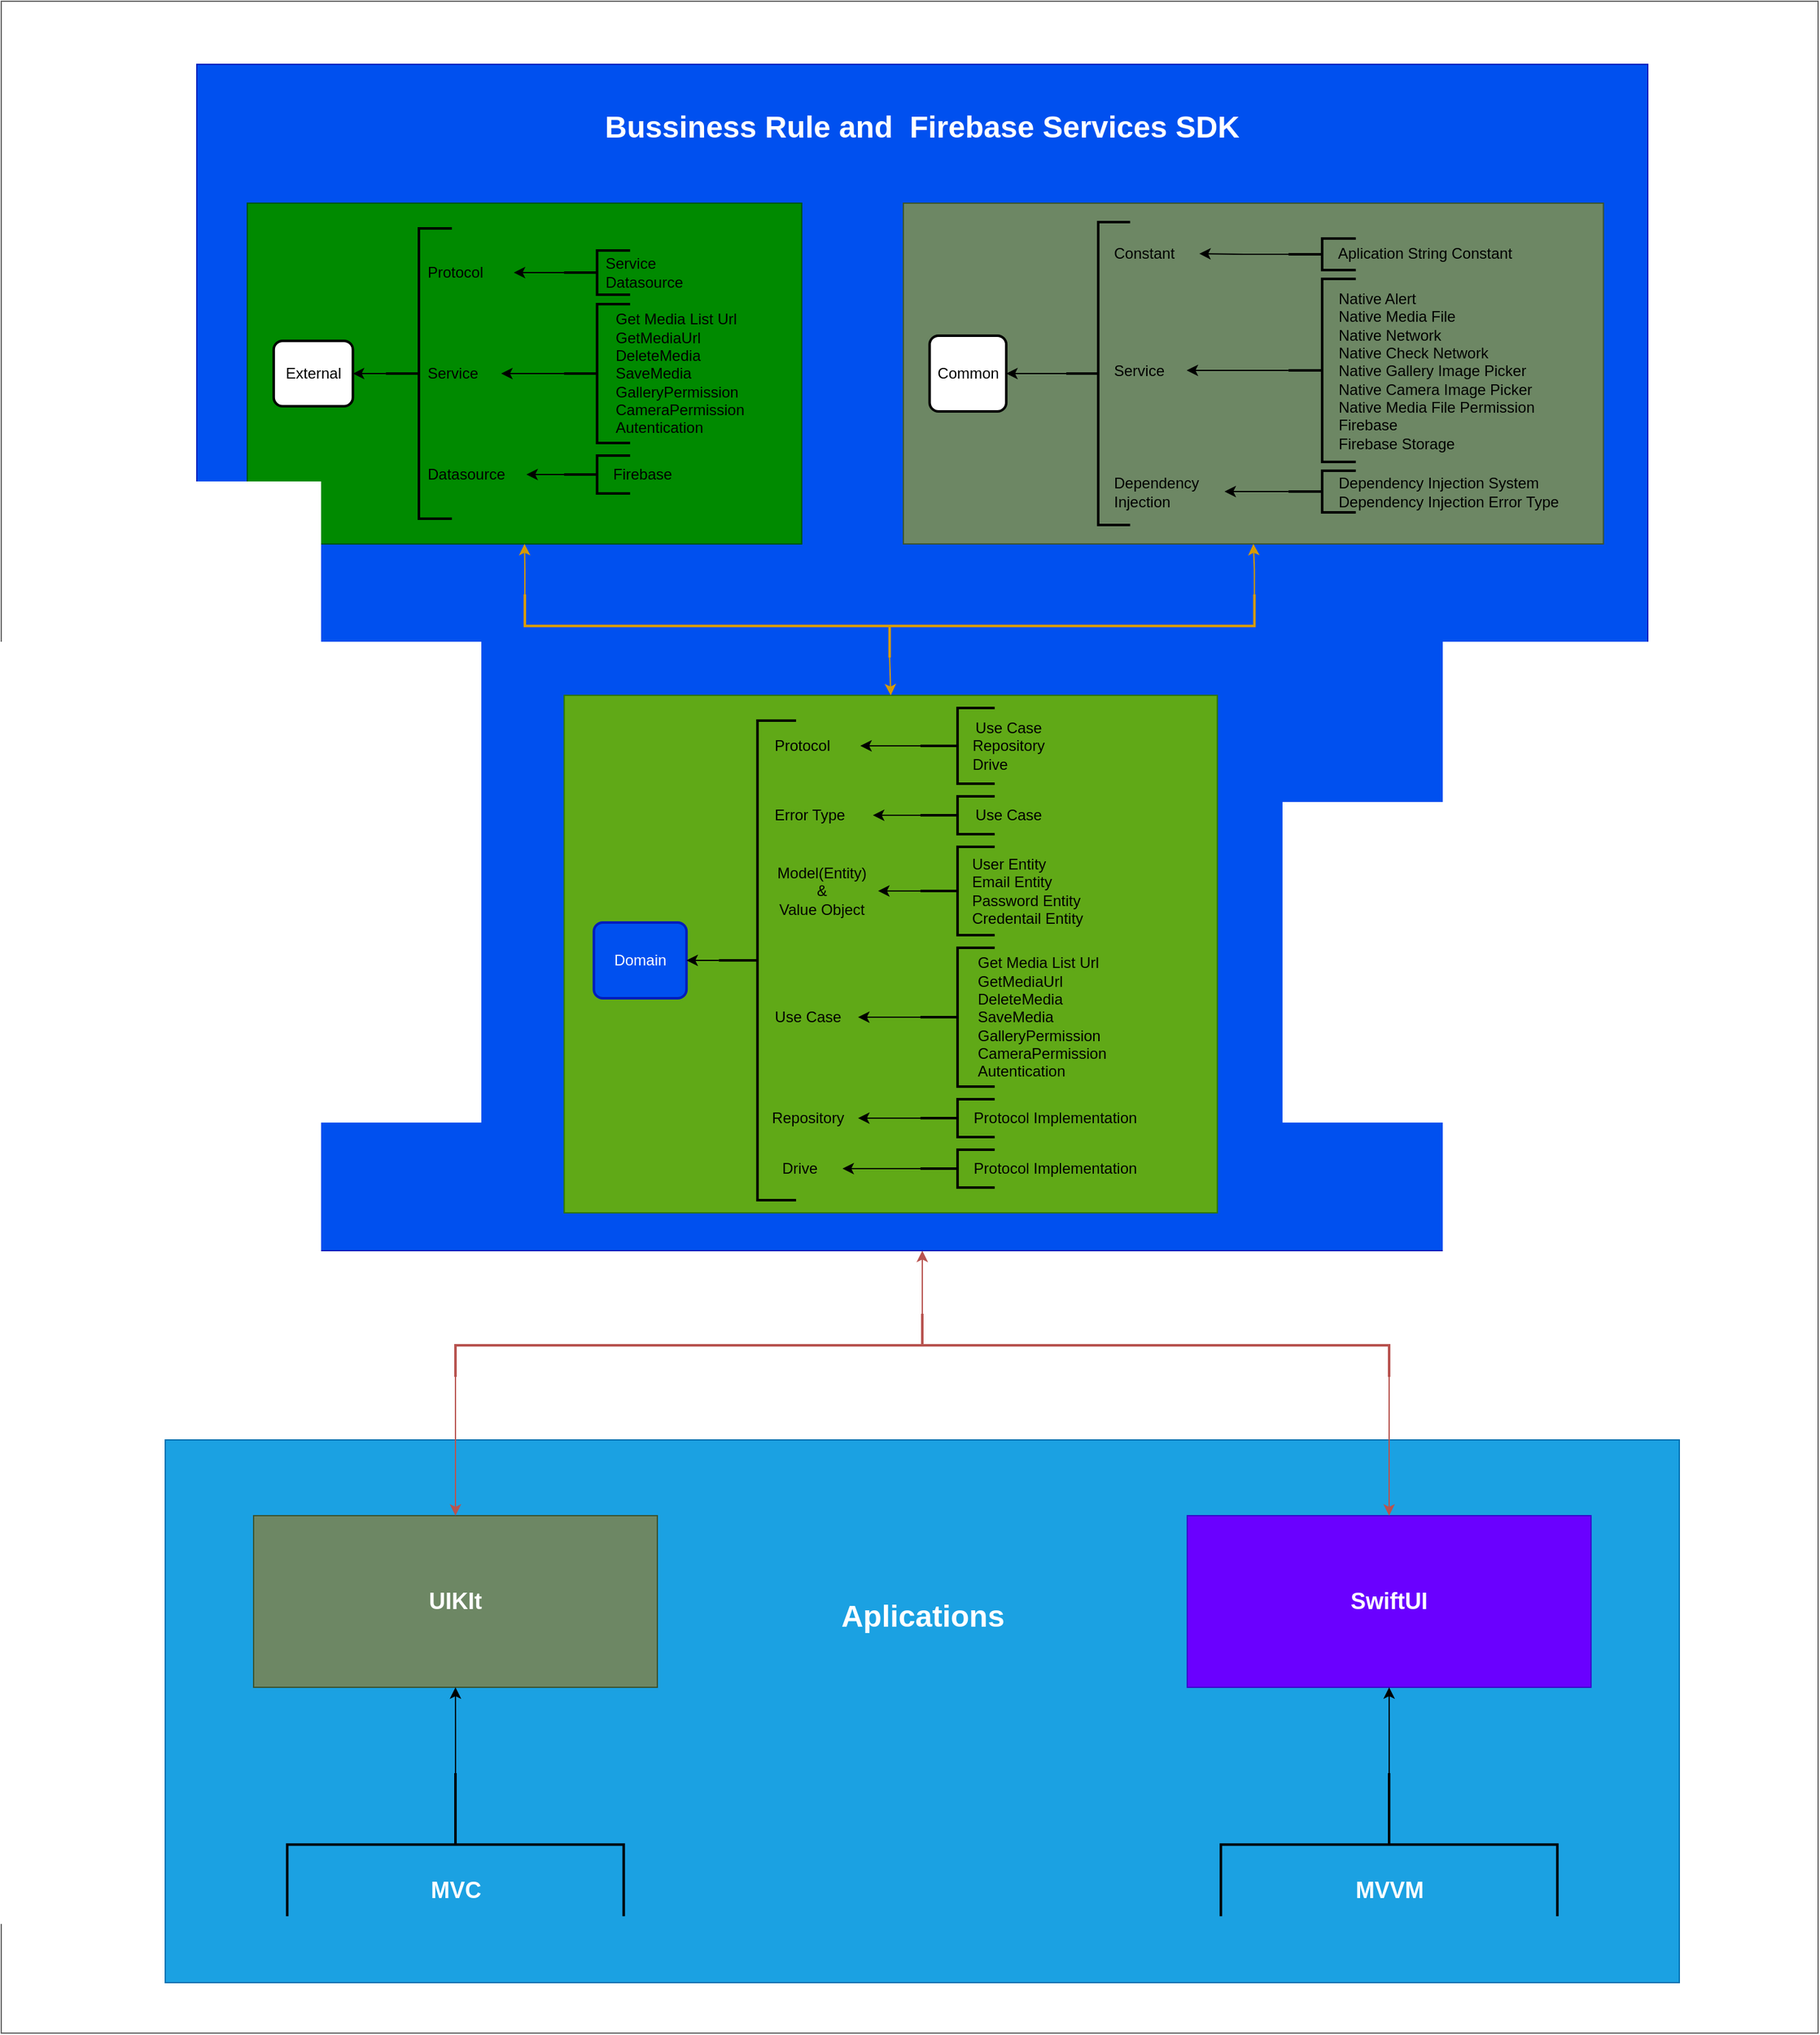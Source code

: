 <mxfile version="20.7.4" type="device"><diagram id="Yk3q7JZHpbGTzclNbN0D" name="Page-1"><mxGraphModel dx="1523" dy="2223" grid="1" gridSize="10" guides="1" tooltips="1" connect="1" arrows="1" fold="1" page="1" pageScale="1" pageWidth="850" pageHeight="1100" math="0" shadow="0"><root><mxCell id="0"/><mxCell id="1" parent="0"/><mxCell id="q-VjgqtObkBrMmrT2sCW-162" value="" style="whiteSpace=wrap;html=1;fontSize=18;fillColor=#FFFFFF;fontColor=#333333;strokeColor=#666666;movable=0;resizable=0;rotatable=0;deletable=0;editable=0;connectable=0;" vertex="1" parent="1"><mxGeometry x="40" y="-40" width="1440" height="1610" as="geometry"/></mxCell><mxCell id="q-VjgqtObkBrMmrT2sCW-150" value="" style="whiteSpace=wrap;html=1;fontSize=18;fillColor=#1ba1e2;fontColor=#ffffff;strokeColor=#006EAF;" vertex="1" parent="1"><mxGeometry x="170" y="1100" width="1200" height="430" as="geometry"/></mxCell><mxCell id="q-VjgqtObkBrMmrT2sCW-16" value="" style="group;fontSize=14;" vertex="1" connectable="0" parent="1"><mxGeometry x="980" y="1160" width="320" height="340" as="geometry"/></mxCell><mxCell id="q-VjgqtObkBrMmrT2sCW-4" value="SwiftUI" style="whiteSpace=wrap;html=1;fontSize=18;fontStyle=1;fillColor=#6a00ff;fontColor=#ffffff;strokeColor=#3700CC;" vertex="1" parent="q-VjgqtObkBrMmrT2sCW-16"><mxGeometry width="320.0" height="136" as="geometry"/></mxCell><mxCell id="q-VjgqtObkBrMmrT2sCW-12" value="" style="group;fontStyle=1" vertex="1" connectable="0" parent="q-VjgqtObkBrMmrT2sCW-16"><mxGeometry x="26.667" y="204.0" width="266.667" height="136" as="geometry"/></mxCell><mxCell id="q-VjgqtObkBrMmrT2sCW-13" value="" style="strokeWidth=2;html=1;shape=mxgraph.flowchart.annotation_2;align=left;labelPosition=right;pointerEvents=1;direction=south;" vertex="1" parent="q-VjgqtObkBrMmrT2sCW-12"><mxGeometry width="266.667" height="113.333" as="geometry"/></mxCell><mxCell id="q-VjgqtObkBrMmrT2sCW-14" value="&lt;font color=&quot;#ffffff&quot;&gt;MVVM&lt;/font&gt;" style="text;html=1;align=center;verticalAlign=middle;resizable=0;points=[];autosize=1;strokeColor=none;fillColor=none;fontSize=18;fontStyle=1" vertex="1" parent="q-VjgqtObkBrMmrT2sCW-12"><mxGeometry x="93.333" y="73.33" width="80" height="40" as="geometry"/></mxCell><mxCell id="q-VjgqtObkBrMmrT2sCW-15" value="" style="edgeStyle=orthogonalEdgeStyle;rounded=0;orthogonalLoop=1;jettySize=auto;html=1;" edge="1" parent="q-VjgqtObkBrMmrT2sCW-16" source="q-VjgqtObkBrMmrT2sCW-13" target="q-VjgqtObkBrMmrT2sCW-4"><mxGeometry relative="1" as="geometry"/></mxCell><mxCell id="q-VjgqtObkBrMmrT2sCW-17" value="" style="group" vertex="1" connectable="0" parent="1"><mxGeometry x="240" y="1160" width="320" height="340" as="geometry"/></mxCell><mxCell id="q-VjgqtObkBrMmrT2sCW-3" value="UIKIt" style="whiteSpace=wrap;html=1;fontSize=18;fontStyle=1;fillColor=#6d8764;fontColor=#ffffff;strokeColor=#3A5431;" vertex="1" parent="q-VjgqtObkBrMmrT2sCW-17"><mxGeometry width="320" height="136" as="geometry"/></mxCell><mxCell id="q-VjgqtObkBrMmrT2sCW-11" value="" style="group" vertex="1" connectable="0" parent="q-VjgqtObkBrMmrT2sCW-17"><mxGeometry x="26.667" y="204" width="266.667" height="136" as="geometry"/></mxCell><mxCell id="q-VjgqtObkBrMmrT2sCW-6" value="" style="strokeWidth=2;html=1;shape=mxgraph.flowchart.annotation_2;align=left;labelPosition=right;pointerEvents=1;direction=south;" vertex="1" parent="q-VjgqtObkBrMmrT2sCW-11"><mxGeometry width="266.667" height="113.333" as="geometry"/></mxCell><mxCell id="q-VjgqtObkBrMmrT2sCW-10" value="&lt;font color=&quot;#ffffff&quot;&gt;MVC&lt;/font&gt;" style="text;html=1;align=center;verticalAlign=middle;resizable=0;points=[];autosize=1;strokeColor=none;fillColor=none;fontSize=18;fontStyle=1" vertex="1" parent="q-VjgqtObkBrMmrT2sCW-11"><mxGeometry x="103.337" y="73.33" width="60" height="40" as="geometry"/></mxCell><mxCell id="q-VjgqtObkBrMmrT2sCW-9" value="" style="edgeStyle=orthogonalEdgeStyle;rounded=0;orthogonalLoop=1;jettySize=auto;html=1;" edge="1" parent="q-VjgqtObkBrMmrT2sCW-17" source="q-VjgqtObkBrMmrT2sCW-6" target="q-VjgqtObkBrMmrT2sCW-3"><mxGeometry relative="1" as="geometry"/></mxCell><mxCell id="q-VjgqtObkBrMmrT2sCW-144" style="edgeStyle=orthogonalEdgeStyle;rounded=0;orthogonalLoop=1;jettySize=auto;html=1;entryX=0.5;entryY=1;entryDx=0;entryDy=0;fontSize=18;fillColor=#f8cecc;strokeColor=#b85450;" edge="1" parent="1" source="q-VjgqtObkBrMmrT2sCW-140" target="q-VjgqtObkBrMmrT2sCW-129"><mxGeometry relative="1" as="geometry"/></mxCell><mxCell id="q-VjgqtObkBrMmrT2sCW-147" style="edgeStyle=orthogonalEdgeStyle;rounded=0;orthogonalLoop=1;jettySize=auto;html=1;exitX=1;exitY=0;exitDx=0;exitDy=0;exitPerimeter=0;entryX=0.5;entryY=0;entryDx=0;entryDy=0;fontSize=18;fillColor=#f8cecc;strokeColor=#b85450;" edge="1" parent="1" source="q-VjgqtObkBrMmrT2sCW-140" target="q-VjgqtObkBrMmrT2sCW-4"><mxGeometry relative="1" as="geometry"/></mxCell><mxCell id="q-VjgqtObkBrMmrT2sCW-149" style="edgeStyle=orthogonalEdgeStyle;rounded=0;orthogonalLoop=1;jettySize=auto;html=1;exitX=1;exitY=1;exitDx=0;exitDy=0;exitPerimeter=0;fontSize=18;fillColor=#f8cecc;strokeColor=#b85450;" edge="1" parent="1" source="q-VjgqtObkBrMmrT2sCW-140" target="q-VjgqtObkBrMmrT2sCW-3"><mxGeometry relative="1" as="geometry"/></mxCell><mxCell id="q-VjgqtObkBrMmrT2sCW-140" value="" style="strokeWidth=2;html=1;shape=mxgraph.flowchart.annotation_2;align=left;labelPosition=right;pointerEvents=1;fontSize=18;direction=south;fillColor=#f8cecc;strokeColor=#b85450;" vertex="1" parent="1"><mxGeometry x="400" y="1000" width="740" height="50" as="geometry"/></mxCell><mxCell id="q-VjgqtObkBrMmrT2sCW-159" style="edgeStyle=orthogonalEdgeStyle;rounded=0;orthogonalLoop=1;jettySize=auto;html=1;exitX=1;exitY=1;exitDx=0;exitDy=0;exitPerimeter=0;fontSize=18;fillColor=#ffe6cc;strokeColor=#d79b00;" edge="1" parent="1" source="q-VjgqtObkBrMmrT2sCW-151"><mxGeometry relative="1" as="geometry"><mxPoint x="990" y="390" as="targetPoint"/></mxGeometry></mxCell><mxCell id="q-VjgqtObkBrMmrT2sCW-166" value="&lt;b&gt;&lt;font style=&quot;font-size: 24px;&quot;&gt;Aplications&lt;/font&gt;&lt;/b&gt;" style="text;html=1;align=center;verticalAlign=middle;resizable=0;points=[];autosize=1;strokeColor=none;fillColor=none;fontSize=20;fontColor=#FFFFFF;" vertex="1" parent="1"><mxGeometry x="695" y="1220" width="150" height="40" as="geometry"/></mxCell><mxCell id="q-VjgqtObkBrMmrT2sCW-168" value="" style="group" vertex="1" connectable="0" parent="1"><mxGeometry x="195" y="10" width="1150" height="940" as="geometry"/></mxCell><mxCell id="q-VjgqtObkBrMmrT2sCW-129" value="" style="whiteSpace=wrap;html=1;fillColor=#0050ef;strokeColor=#001DBC;fontColor=#ffffff;" vertex="1" parent="q-VjgqtObkBrMmrT2sCW-168"><mxGeometry width="1150" height="940" as="geometry"/></mxCell><mxCell id="q-VjgqtObkBrMmrT2sCW-1" value="Bussiness Rule and&amp;nbsp; Firebase Services SDK" style="rounded=0;whiteSpace=wrap;html=1;fontStyle=1;fontSize=24;fillColor=none;fontColor=#FFFFFF;strokeColor=none;" vertex="1" parent="q-VjgqtObkBrMmrT2sCW-168"><mxGeometry x="40" y="20" width="1070" height="60" as="geometry"/></mxCell><mxCell id="q-VjgqtObkBrMmrT2sCW-82" value="" style="group" vertex="1" connectable="0" parent="q-VjgqtObkBrMmrT2sCW-168"><mxGeometry x="291.175" y="500" width="517.647" height="410" as="geometry"/></mxCell><mxCell id="q-VjgqtObkBrMmrT2sCW-126" value="" style="group" vertex="1" connectable="0" parent="q-VjgqtObkBrMmrT2sCW-82"><mxGeometry width="517.647" height="410" as="geometry"/></mxCell><mxCell id="q-VjgqtObkBrMmrT2sCW-153" value="" style="group" vertex="1" connectable="0" parent="q-VjgqtObkBrMmrT2sCW-126"><mxGeometry width="517.647" height="410" as="geometry"/></mxCell><mxCell id="q-VjgqtObkBrMmrT2sCW-80" value="" style="whiteSpace=wrap;html=1;fillColor=#60a917;fontColor=#ffffff;strokeColor=#2D7600;" vertex="1" parent="q-VjgqtObkBrMmrT2sCW-153"><mxGeometry width="517.647" height="410" as="geometry"/></mxCell><mxCell id="q-VjgqtObkBrMmrT2sCW-79" value="" style="group" vertex="1" connectable="0" parent="q-VjgqtObkBrMmrT2sCW-153"><mxGeometry x="23.529" y="10" width="467.059" height="390" as="geometry"/></mxCell><mxCell id="q-VjgqtObkBrMmrT2sCW-18" value="Domain" style="rounded=1;whiteSpace=wrap;html=1;absoluteArcSize=1;arcSize=14;strokeWidth=2;fillColor=#0050ef;fontColor=#ffffff;strokeColor=#001DBC;" vertex="1" parent="q-VjgqtObkBrMmrT2sCW-79"><mxGeometry y="170" width="73.412" height="60" as="geometry"/></mxCell><mxCell id="q-VjgqtObkBrMmrT2sCW-21" value="" style="strokeWidth=2;html=1;shape=mxgraph.flowchart.annotation_2;align=left;labelPosition=right;pointerEvents=1;" vertex="1" parent="q-VjgqtObkBrMmrT2sCW-79"><mxGeometry x="99.059" y="10" width="61.176" height="380" as="geometry"/></mxCell><mxCell id="q-VjgqtObkBrMmrT2sCW-73" value="" style="group" vertex="1" connectable="0" parent="q-VjgqtObkBrMmrT2sCW-79"><mxGeometry x="141.176" width="241.176" height="60" as="geometry"/></mxCell><mxCell id="q-VjgqtObkBrMmrT2sCW-23" value="Protocol" style="text;html=1;align=left;verticalAlign=middle;resizable=0;points=[];autosize=1;strokeColor=none;fillColor=none;" vertex="1" parent="q-VjgqtObkBrMmrT2sCW-73"><mxGeometry y="15" width="70" height="30" as="geometry"/></mxCell><mxCell id="q-VjgqtObkBrMmrT2sCW-46" value="" style="group" vertex="1" connectable="0" parent="q-VjgqtObkBrMmrT2sCW-73"><mxGeometry x="117.647" width="123.529" height="60" as="geometry"/></mxCell><mxCell id="q-VjgqtObkBrMmrT2sCW-44" value="" style="strokeWidth=2;html=1;shape=mxgraph.flowchart.annotation_2;align=left;labelPosition=right;pointerEvents=1;" vertex="1" parent="q-VjgqtObkBrMmrT2sCW-46"><mxGeometry width="58.824" height="60" as="geometry"/></mxCell><mxCell id="q-VjgqtObkBrMmrT2sCW-45" value="Use Case&lt;br&gt;Repository&lt;br&gt;&lt;div style=&quot;text-align: left;&quot;&gt;&lt;span style=&quot;background-color: initial;&quot;&gt;Drive&lt;/span&gt;&lt;/div&gt;" style="text;html=1;align=center;verticalAlign=middle;resizable=0;points=[];autosize=1;strokeColor=none;fillColor=none;" vertex="1" parent="q-VjgqtObkBrMmrT2sCW-46"><mxGeometry x="29.412" width="80" height="60" as="geometry"/></mxCell><mxCell id="q-VjgqtObkBrMmrT2sCW-47" value="" style="edgeStyle=orthogonalEdgeStyle;rounded=0;orthogonalLoop=1;jettySize=auto;html=1;" edge="1" parent="q-VjgqtObkBrMmrT2sCW-73" source="q-VjgqtObkBrMmrT2sCW-44" target="q-VjgqtObkBrMmrT2sCW-23"><mxGeometry relative="1" as="geometry"/></mxCell><mxCell id="q-VjgqtObkBrMmrT2sCW-74" value="" style="group" vertex="1" connectable="0" parent="q-VjgqtObkBrMmrT2sCW-79"><mxGeometry x="141.176" y="70" width="241.176" height="30" as="geometry"/></mxCell><mxCell id="q-VjgqtObkBrMmrT2sCW-24" value="Error Type" style="text;html=1;align=left;verticalAlign=middle;resizable=0;points=[];autosize=1;strokeColor=none;fillColor=none;" vertex="1" parent="q-VjgqtObkBrMmrT2sCW-74"><mxGeometry width="80" height="30" as="geometry"/></mxCell><mxCell id="q-VjgqtObkBrMmrT2sCW-68" value="" style="group" vertex="1" connectable="0" parent="q-VjgqtObkBrMmrT2sCW-74"><mxGeometry x="117.647" width="123.529" height="30" as="geometry"/></mxCell><mxCell id="q-VjgqtObkBrMmrT2sCW-48" value="" style="strokeWidth=2;html=1;shape=mxgraph.flowchart.annotation_2;align=left;labelPosition=right;pointerEvents=1;" vertex="1" parent="q-VjgqtObkBrMmrT2sCW-68"><mxGeometry width="58.824" height="30" as="geometry"/></mxCell><mxCell id="q-VjgqtObkBrMmrT2sCW-50" value="Use Case" style="text;html=1;align=center;verticalAlign=middle;resizable=0;points=[];autosize=1;strokeColor=none;fillColor=none;" vertex="1" parent="q-VjgqtObkBrMmrT2sCW-68"><mxGeometry x="29.412" width="80" height="30" as="geometry"/></mxCell><mxCell id="q-VjgqtObkBrMmrT2sCW-51" style="edgeStyle=orthogonalEdgeStyle;rounded=0;orthogonalLoop=1;jettySize=auto;html=1;exitX=0;exitY=0.5;exitDx=0;exitDy=0;exitPerimeter=0;" edge="1" parent="q-VjgqtObkBrMmrT2sCW-74" source="q-VjgqtObkBrMmrT2sCW-48" target="q-VjgqtObkBrMmrT2sCW-24"><mxGeometry relative="1" as="geometry"/></mxCell><mxCell id="q-VjgqtObkBrMmrT2sCW-75" value="" style="group" vertex="1" connectable="0" parent="q-VjgqtObkBrMmrT2sCW-79"><mxGeometry x="135.294" y="110" width="282.353" height="70" as="geometry"/></mxCell><mxCell id="q-VjgqtObkBrMmrT2sCW-25" value="Model(Entity) &lt;br&gt;&amp;amp;&lt;br&gt;Value Object" style="text;html=1;align=center;verticalAlign=middle;resizable=0;points=[];autosize=1;strokeColor=none;fillColor=none;" vertex="1" parent="q-VjgqtObkBrMmrT2sCW-75"><mxGeometry y="5" width="90" height="60" as="geometry"/></mxCell><mxCell id="q-VjgqtObkBrMmrT2sCW-69" value="" style="group" vertex="1" connectable="0" parent="q-VjgqtObkBrMmrT2sCW-75"><mxGeometry x="123.529" width="158.824" height="70" as="geometry"/></mxCell><mxCell id="q-VjgqtObkBrMmrT2sCW-53" value="" style="strokeWidth=2;html=1;shape=mxgraph.flowchart.annotation_2;align=left;labelPosition=right;pointerEvents=1;" vertex="1" parent="q-VjgqtObkBrMmrT2sCW-69"><mxGeometry width="58.824" height="70" as="geometry"/></mxCell><mxCell id="q-VjgqtObkBrMmrT2sCW-55" value="&lt;div style=&quot;text-align: left;&quot;&gt;&lt;span style=&quot;background-color: initial;&quot;&gt;User Entity&lt;/span&gt;&lt;/div&gt;&lt;div style=&quot;text-align: left;&quot;&gt;&lt;span style=&quot;background-color: initial;&quot;&gt;Email Entity&lt;/span&gt;&lt;/div&gt;&lt;div style=&quot;text-align: left;&quot;&gt;&lt;span style=&quot;background-color: initial;&quot;&gt;Password Entity&lt;/span&gt;&lt;/div&gt;&lt;div style=&quot;text-align: left;&quot;&gt;&lt;span style=&quot;background-color: initial;&quot;&gt;Credentail Entity&lt;/span&gt;&lt;/div&gt;" style="text;html=1;align=center;verticalAlign=middle;resizable=0;points=[];autosize=1;strokeColor=none;fillColor=none;" vertex="1" parent="q-VjgqtObkBrMmrT2sCW-69"><mxGeometry x="29.412" width="110" height="70" as="geometry"/></mxCell><mxCell id="q-VjgqtObkBrMmrT2sCW-56" style="edgeStyle=orthogonalEdgeStyle;rounded=0;orthogonalLoop=1;jettySize=auto;html=1;exitX=0;exitY=0.5;exitDx=0;exitDy=0;exitPerimeter=0;" edge="1" parent="q-VjgqtObkBrMmrT2sCW-75" source="q-VjgqtObkBrMmrT2sCW-53" target="q-VjgqtObkBrMmrT2sCW-25"><mxGeometry relative="1" as="geometry"/></mxCell><mxCell id="q-VjgqtObkBrMmrT2sCW-76" value="" style="group" vertex="1" connectable="0" parent="q-VjgqtObkBrMmrT2sCW-79"><mxGeometry x="129.412" y="190" width="325.882" height="110" as="geometry"/></mxCell><mxCell id="q-VjgqtObkBrMmrT2sCW-26" value="Use Case" style="text;html=1;align=center;verticalAlign=middle;resizable=0;points=[];autosize=1;strokeColor=none;fillColor=none;" vertex="1" parent="q-VjgqtObkBrMmrT2sCW-76"><mxGeometry y="40" width="80" height="30" as="geometry"/></mxCell><mxCell id="q-VjgqtObkBrMmrT2sCW-70" value="" style="group" vertex="1" connectable="0" parent="q-VjgqtObkBrMmrT2sCW-76"><mxGeometry x="129.412" width="196.471" height="110" as="geometry"/></mxCell><mxCell id="q-VjgqtObkBrMmrT2sCW-57" value="" style="strokeWidth=2;html=1;shape=mxgraph.flowchart.annotation_2;align=left;labelPosition=right;pointerEvents=1;" vertex="1" parent="q-VjgqtObkBrMmrT2sCW-70"><mxGeometry width="58.824" height="110" as="geometry"/></mxCell><mxCell id="q-VjgqtObkBrMmrT2sCW-58" value="Get Media List Url&lt;br&gt;GetMediaUrl&lt;br&gt;DeleteMedia&lt;br&gt;SaveMedia&lt;br&gt;GalleryPermission&lt;br&gt;CameraPermission&lt;br&gt;Autentication" style="text;html=1;align=left;verticalAlign=middle;resizable=0;points=[];autosize=1;strokeColor=none;fillColor=none;" vertex="1" parent="q-VjgqtObkBrMmrT2sCW-70"><mxGeometry x="43.529" width="130" height="110" as="geometry"/></mxCell><mxCell id="q-VjgqtObkBrMmrT2sCW-60" value="" style="edgeStyle=orthogonalEdgeStyle;rounded=0;orthogonalLoop=1;jettySize=auto;html=1;" edge="1" parent="q-VjgqtObkBrMmrT2sCW-76" source="q-VjgqtObkBrMmrT2sCW-57" target="q-VjgqtObkBrMmrT2sCW-26"><mxGeometry relative="1" as="geometry"/></mxCell><mxCell id="q-VjgqtObkBrMmrT2sCW-77" value="" style="group" vertex="1" connectable="0" parent="q-VjgqtObkBrMmrT2sCW-79"><mxGeometry x="129.412" y="310" width="337.647" height="30" as="geometry"/></mxCell><mxCell id="q-VjgqtObkBrMmrT2sCW-27" value="Repository" style="text;html=1;align=center;verticalAlign=middle;resizable=0;points=[];autosize=1;strokeColor=none;fillColor=none;" vertex="1" parent="q-VjgqtObkBrMmrT2sCW-77"><mxGeometry width="80" height="30" as="geometry"/></mxCell><mxCell id="q-VjgqtObkBrMmrT2sCW-71" value="" style="group" vertex="1" connectable="0" parent="q-VjgqtObkBrMmrT2sCW-77"><mxGeometry x="129.412" width="208.235" height="30" as="geometry"/></mxCell><mxCell id="q-VjgqtObkBrMmrT2sCW-61" value="" style="strokeWidth=2;html=1;shape=mxgraph.flowchart.annotation_2;align=left;labelPosition=right;pointerEvents=1;" vertex="1" parent="q-VjgqtObkBrMmrT2sCW-71"><mxGeometry width="58.824" height="30" as="geometry"/></mxCell><mxCell id="q-VjgqtObkBrMmrT2sCW-62" value="Protocol Implementation" style="text;html=1;align=center;verticalAlign=middle;resizable=0;points=[];autosize=1;strokeColor=none;fillColor=none;" vertex="1" parent="q-VjgqtObkBrMmrT2sCW-71"><mxGeometry x="31.765" width="150" height="30" as="geometry"/></mxCell><mxCell id="q-VjgqtObkBrMmrT2sCW-64" value="" style="edgeStyle=orthogonalEdgeStyle;rounded=0;orthogonalLoop=1;jettySize=auto;html=1;" edge="1" parent="q-VjgqtObkBrMmrT2sCW-77" source="q-VjgqtObkBrMmrT2sCW-61" target="q-VjgqtObkBrMmrT2sCW-27"><mxGeometry relative="1" as="geometry"/></mxCell><mxCell id="q-VjgqtObkBrMmrT2sCW-78" value="" style="group" vertex="1" connectable="0" parent="q-VjgqtObkBrMmrT2sCW-79"><mxGeometry x="147.059" y="350" width="320.0" height="30" as="geometry"/></mxCell><mxCell id="q-VjgqtObkBrMmrT2sCW-28" value="Drive" style="text;html=1;align=left;verticalAlign=middle;resizable=0;points=[];autosize=1;strokeColor=none;fillColor=none;" vertex="1" parent="q-VjgqtObkBrMmrT2sCW-78"><mxGeometry width="50" height="30" as="geometry"/></mxCell><mxCell id="q-VjgqtObkBrMmrT2sCW-72" value="" style="group" vertex="1" connectable="0" parent="q-VjgqtObkBrMmrT2sCW-78"><mxGeometry x="111.765" width="208.235" height="30" as="geometry"/></mxCell><mxCell id="q-VjgqtObkBrMmrT2sCW-65" value="" style="strokeWidth=2;html=1;shape=mxgraph.flowchart.annotation_2;align=left;labelPosition=right;pointerEvents=1;" vertex="1" parent="q-VjgqtObkBrMmrT2sCW-72"><mxGeometry width="58.824" height="30" as="geometry"/></mxCell><mxCell id="q-VjgqtObkBrMmrT2sCW-66" value="Protocol Implementation" style="text;html=1;align=center;verticalAlign=middle;resizable=0;points=[];autosize=1;strokeColor=none;fillColor=none;" vertex="1" parent="q-VjgqtObkBrMmrT2sCW-72"><mxGeometry x="31.765" width="150" height="30" as="geometry"/></mxCell><mxCell id="q-VjgqtObkBrMmrT2sCW-67" value="" style="edgeStyle=orthogonalEdgeStyle;rounded=0;orthogonalLoop=1;jettySize=auto;html=1;" edge="1" parent="q-VjgqtObkBrMmrT2sCW-78" source="q-VjgqtObkBrMmrT2sCW-65" target="q-VjgqtObkBrMmrT2sCW-28"><mxGeometry relative="1" as="geometry"/></mxCell><mxCell id="q-VjgqtObkBrMmrT2sCW-22" value="" style="edgeStyle=orthogonalEdgeStyle;rounded=0;orthogonalLoop=1;jettySize=auto;html=1;" edge="1" parent="q-VjgqtObkBrMmrT2sCW-79" source="q-VjgqtObkBrMmrT2sCW-21" target="q-VjgqtObkBrMmrT2sCW-18"><mxGeometry relative="1" as="geometry"/></mxCell><mxCell id="q-VjgqtObkBrMmrT2sCW-151" value="" style="strokeWidth=2;html=1;shape=mxgraph.flowchart.annotation_2;align=left;labelPosition=right;pointerEvents=1;fontSize=18;direction=north;fillColor=#ffe6cc;strokeColor=#d79b00;" vertex="1" parent="q-VjgqtObkBrMmrT2sCW-168"><mxGeometry x="260" y="420" width="578.23" height="50" as="geometry"/></mxCell><mxCell id="q-VjgqtObkBrMmrT2sCW-157" value="" style="group" vertex="1" connectable="0" parent="q-VjgqtObkBrMmrT2sCW-168"><mxGeometry x="40" y="110" width="439.41" height="360" as="geometry"/></mxCell><mxCell id="q-VjgqtObkBrMmrT2sCW-106" value="" style="whiteSpace=wrap;html=1;fillColor=#008a00;fontColor=#ffffff;strokeColor=#005700;" vertex="1" parent="q-VjgqtObkBrMmrT2sCW-157"><mxGeometry width="439.41" height="270" as="geometry"/></mxCell><mxCell id="q-VjgqtObkBrMmrT2sCW-105" value="" style="group" vertex="1" connectable="0" parent="q-VjgqtObkBrMmrT2sCW-157"><mxGeometry x="20.924" y="20" width="404.885" height="340" as="geometry"/></mxCell><mxCell id="q-VjgqtObkBrMmrT2sCW-89" value="" style="group" vertex="1" connectable="0" parent="q-VjgqtObkBrMmrT2sCW-105"><mxGeometry x="230.167" y="15" width="115.084" height="40" as="geometry"/></mxCell><mxCell id="q-VjgqtObkBrMmrT2sCW-84" value="" style="strokeWidth=2;html=1;shape=mxgraph.flowchart.annotation_2;align=left;labelPosition=right;pointerEvents=1;" vertex="1" parent="q-VjgqtObkBrMmrT2sCW-89"><mxGeometry y="2.5" width="52.311" height="35" as="geometry"/></mxCell><mxCell id="q-VjgqtObkBrMmrT2sCW-88" value="Service&lt;br&gt;&lt;div style=&quot;&quot;&gt;&lt;span style=&quot;background-color: initial;&quot;&gt;Datasource&lt;/span&gt;&lt;/div&gt;" style="text;html=1;align=left;verticalAlign=middle;resizable=0;points=[];autosize=1;strokeColor=none;fillColor=none;" vertex="1" parent="q-VjgqtObkBrMmrT2sCW-89"><mxGeometry x="31.386" width="80" height="40" as="geometry"/></mxCell><mxCell id="q-VjgqtObkBrMmrT2sCW-93" value="" style="group" vertex="1" connectable="0" parent="q-VjgqtObkBrMmrT2sCW-105"><mxGeometry x="230.167" y="60" width="174.718" height="110" as="geometry"/></mxCell><mxCell id="q-VjgqtObkBrMmrT2sCW-94" value="" style="strokeWidth=2;html=1;shape=mxgraph.flowchart.annotation_2;align=left;labelPosition=right;pointerEvents=1;" vertex="1" parent="q-VjgqtObkBrMmrT2sCW-93"><mxGeometry width="52.311" height="110" as="geometry"/></mxCell><mxCell id="q-VjgqtObkBrMmrT2sCW-95" value="Get Media List Url&lt;br&gt;GetMediaUrl&lt;br&gt;DeleteMedia&lt;br&gt;SaveMedia&lt;br&gt;GalleryPermission&lt;br&gt;CameraPermission&lt;br&gt;Autentication" style="text;html=1;align=left;verticalAlign=middle;resizable=0;points=[];autosize=1;strokeColor=none;fillColor=none;" vertex="1" parent="q-VjgqtObkBrMmrT2sCW-93"><mxGeometry x="38.71" width="130" height="110" as="geometry"/></mxCell><mxCell id="q-VjgqtObkBrMmrT2sCW-19" value="External" style="rounded=1;whiteSpace=wrap;html=1;absoluteArcSize=1;arcSize=14;strokeWidth=2;" vertex="1" parent="q-VjgqtObkBrMmrT2sCW-105"><mxGeometry y="89.17" width="62.773" height="51.67" as="geometry"/></mxCell><mxCell id="q-VjgqtObkBrMmrT2sCW-103" value="" style="group" vertex="1" connectable="0" parent="q-VjgqtObkBrMmrT2sCW-105"><mxGeometry x="230.167" y="180" width="109.852" height="30" as="geometry"/></mxCell><mxCell id="q-VjgqtObkBrMmrT2sCW-98" value="" style="strokeWidth=2;html=1;shape=mxgraph.flowchart.annotation_2;align=left;labelPosition=right;pointerEvents=1;" vertex="1" parent="q-VjgqtObkBrMmrT2sCW-103"><mxGeometry width="52.311" height="30" as="geometry"/></mxCell><mxCell id="q-VjgqtObkBrMmrT2sCW-101" value="Firebase" style="text;html=1;align=left;verticalAlign=middle;resizable=0;points=[];autosize=1;strokeColor=none;fillColor=none;" vertex="1" parent="q-VjgqtObkBrMmrT2sCW-103"><mxGeometry x="36.618" width="70" height="30" as="geometry"/></mxCell><mxCell id="q-VjgqtObkBrMmrT2sCW-104" value="" style="group" vertex="1" connectable="0" parent="q-VjgqtObkBrMmrT2sCW-105"><mxGeometry x="88.928" width="214.474" height="340" as="geometry"/></mxCell><mxCell id="q-VjgqtObkBrMmrT2sCW-30" value="" style="strokeWidth=2;html=1;shape=mxgraph.flowchart.annotation_2;align=left;labelPosition=right;pointerEvents=1;" vertex="1" parent="q-VjgqtObkBrMmrT2sCW-104"><mxGeometry width="52.311" height="230" as="geometry"/></mxCell><mxCell id="q-VjgqtObkBrMmrT2sCW-33" value="Protocol" style="text;html=1;align=left;verticalAlign=middle;resizable=0;points=[];autosize=1;strokeColor=none;fillColor=none;" vertex="1" parent="q-VjgqtObkBrMmrT2sCW-104"><mxGeometry x="31.386" y="20" width="70" height="30" as="geometry"/></mxCell><mxCell id="q-VjgqtObkBrMmrT2sCW-34" value="Service" style="text;html=1;align=left;verticalAlign=middle;resizable=0;points=[];autosize=1;strokeColor=none;fillColor=none;" vertex="1" parent="q-VjgqtObkBrMmrT2sCW-104"><mxGeometry x="31.386" y="99.997" width="60" height="30" as="geometry"/></mxCell><mxCell id="q-VjgqtObkBrMmrT2sCW-35" value="Datasource" style="text;html=1;align=left;verticalAlign=middle;resizable=0;points=[];autosize=1;strokeColor=none;fillColor=none;" vertex="1" parent="q-VjgqtObkBrMmrT2sCW-104"><mxGeometry x="31.386" y="180.003" width="80" height="30" as="geometry"/></mxCell><mxCell id="q-VjgqtObkBrMmrT2sCW-102" value="" style="edgeStyle=orthogonalEdgeStyle;rounded=0;orthogonalLoop=1;jettySize=auto;html=1;" edge="1" parent="q-VjgqtObkBrMmrT2sCW-105" source="q-VjgqtObkBrMmrT2sCW-30" target="q-VjgqtObkBrMmrT2sCW-19"><mxGeometry relative="1" as="geometry"/></mxCell><mxCell id="q-VjgqtObkBrMmrT2sCW-87" style="edgeStyle=orthogonalEdgeStyle;rounded=0;orthogonalLoop=1;jettySize=auto;html=1;" edge="1" parent="q-VjgqtObkBrMmrT2sCW-105" source="q-VjgqtObkBrMmrT2sCW-84" target="q-VjgqtObkBrMmrT2sCW-33"><mxGeometry relative="1" as="geometry"/></mxCell><mxCell id="q-VjgqtObkBrMmrT2sCW-97" style="edgeStyle=orthogonalEdgeStyle;rounded=0;orthogonalLoop=1;jettySize=auto;html=1;" edge="1" parent="q-VjgqtObkBrMmrT2sCW-105" source="q-VjgqtObkBrMmrT2sCW-94" target="q-VjgqtObkBrMmrT2sCW-34"><mxGeometry relative="1" as="geometry"/></mxCell><mxCell id="q-VjgqtObkBrMmrT2sCW-100" value="" style="edgeStyle=orthogonalEdgeStyle;rounded=0;orthogonalLoop=1;jettySize=auto;html=1;" edge="1" parent="q-VjgqtObkBrMmrT2sCW-105" source="q-VjgqtObkBrMmrT2sCW-98" target="q-VjgqtObkBrMmrT2sCW-35"><mxGeometry relative="1" as="geometry"/></mxCell><mxCell id="q-VjgqtObkBrMmrT2sCW-158" value="" style="group" vertex="1" connectable="0" parent="q-VjgqtObkBrMmrT2sCW-168"><mxGeometry x="560" y="110" width="555.99" height="270" as="geometry"/></mxCell><mxCell id="q-VjgqtObkBrMmrT2sCW-107" value="" style="whiteSpace=wrap;html=1;fillColor=#6d8764;fontColor=#ffffff;strokeColor=#3A5431;movable=1;resizable=1;rotatable=1;deletable=1;editable=1;connectable=1;" vertex="1" parent="q-VjgqtObkBrMmrT2sCW-158"><mxGeometry width="554.827" height="270" as="geometry"/></mxCell><mxCell id="q-VjgqtObkBrMmrT2sCW-127" value="" style="group" vertex="1" connectable="0" parent="q-VjgqtObkBrMmrT2sCW-158"><mxGeometry x="20.796" y="15" width="535.194" height="240" as="geometry"/></mxCell><mxCell id="q-VjgqtObkBrMmrT2sCW-112" value="" style="group" vertex="1" connectable="0" parent="q-VjgqtObkBrMmrT2sCW-127"><mxGeometry x="284.455" y="10" width="198.596" height="30" as="geometry"/></mxCell><mxCell id="q-VjgqtObkBrMmrT2sCW-109" value="" style="strokeWidth=2;html=1;shape=mxgraph.flowchart.annotation_2;align=left;labelPosition=right;pointerEvents=1;" vertex="1" parent="q-VjgqtObkBrMmrT2sCW-112"><mxGeometry y="3" width="53.349" height="25" as="geometry"/></mxCell><mxCell id="q-VjgqtObkBrMmrT2sCW-111" value="Aplication String Constant" style="text;html=1;align=center;verticalAlign=middle;resizable=0;points=[];autosize=1;strokeColor=none;fillColor=none;" vertex="1" parent="q-VjgqtObkBrMmrT2sCW-112"><mxGeometry x="27.88" width="160" height="30" as="geometry"/></mxCell><mxCell id="q-VjgqtObkBrMmrT2sCW-120" value="" style="group" vertex="1" connectable="0" parent="q-VjgqtObkBrMmrT2sCW-127"><mxGeometry x="284.455" y="45" width="229.4" height="145" as="geometry"/></mxCell><mxCell id="q-VjgqtObkBrMmrT2sCW-114" value="" style="strokeWidth=2;html=1;shape=mxgraph.flowchart.annotation_2;align=left;labelPosition=right;pointerEvents=1;" vertex="1" parent="q-VjgqtObkBrMmrT2sCW-120"><mxGeometry width="53.349" height="145" as="geometry"/></mxCell><mxCell id="q-VjgqtObkBrMmrT2sCW-116" value="Native Alert&lt;br&gt;Native Media File&lt;br&gt;Native Network&lt;br&gt;Native Check Network&amp;nbsp;&lt;br&gt;Native Gallery Image Picker&lt;br&gt;Native Camera Image Picker&lt;br&gt;Native Media File Permission&lt;br&gt;Firebase&lt;br&gt;Firebase Storage" style="text;html=1;align=left;verticalAlign=middle;resizable=0;points=[];autosize=1;strokeColor=none;fillColor=none;" vertex="1" parent="q-VjgqtObkBrMmrT2sCW-120"><mxGeometry x="37.344" y="2.5" width="180" height="140" as="geometry"/></mxCell><mxCell id="q-VjgqtObkBrMmrT2sCW-121" value="" style="group" vertex="1" connectable="0" parent="q-VjgqtObkBrMmrT2sCW-127"><mxGeometry x="284.455" y="193.5" width="250.739" height="40" as="geometry"/></mxCell><mxCell id="q-VjgqtObkBrMmrT2sCW-117" value="" style="strokeWidth=2;html=1;shape=mxgraph.flowchart.annotation_2;align=left;labelPosition=right;pointerEvents=1;" vertex="1" parent="q-VjgqtObkBrMmrT2sCW-121"><mxGeometry y="3.5" width="53.349" height="33" as="geometry"/></mxCell><mxCell id="q-VjgqtObkBrMmrT2sCW-118" value="Dependency Injection System&lt;br&gt;Dependency Injection Error Type" style="text;html=1;align=left;verticalAlign=middle;resizable=0;points=[];autosize=1;strokeColor=none;fillColor=none;" vertex="1" parent="q-VjgqtObkBrMmrT2sCW-121"><mxGeometry x="37.344" width="200" height="40" as="geometry"/></mxCell><mxCell id="q-VjgqtObkBrMmrT2sCW-123" value="" style="group" vertex="1" connectable="0" parent="q-VjgqtObkBrMmrT2sCW-127"><mxGeometry width="239.777" height="240" as="geometry"/></mxCell><mxCell id="q-VjgqtObkBrMmrT2sCW-20" value="Common" style="rounded=1;whiteSpace=wrap;html=1;absoluteArcSize=1;arcSize=14;strokeWidth=2;" vertex="1" parent="q-VjgqtObkBrMmrT2sCW-123"><mxGeometry y="90" width="60.759" height="60" as="geometry"/></mxCell><mxCell id="q-VjgqtObkBrMmrT2sCW-122" value="" style="group" vertex="1" connectable="0" parent="q-VjgqtObkBrMmrT2sCW-123"><mxGeometry x="108.308" width="131.47" height="240" as="geometry"/></mxCell><mxCell id="q-VjgqtObkBrMmrT2sCW-37" value="" style="strokeWidth=2;html=1;shape=mxgraph.flowchart.annotation_2;align=left;labelPosition=right;pointerEvents=1;" vertex="1" parent="q-VjgqtObkBrMmrT2sCW-122"><mxGeometry width="50.628" height="240" as="geometry"/></mxCell><mxCell id="q-VjgqtObkBrMmrT2sCW-39" value="Constant" style="text;html=1;align=left;verticalAlign=middle;resizable=0;points=[];autosize=1;strokeColor=none;fillColor=none;" vertex="1" parent="q-VjgqtObkBrMmrT2sCW-122"><mxGeometry x="35.442" y="10" width="70" height="30" as="geometry"/></mxCell><mxCell id="q-VjgqtObkBrMmrT2sCW-40" value="Service" style="text;html=1;align=left;verticalAlign=middle;resizable=0;points=[];autosize=1;strokeColor=none;fillColor=none;" vertex="1" parent="q-VjgqtObkBrMmrT2sCW-122"><mxGeometry x="35.442" y="102.5" width="60" height="30" as="geometry"/></mxCell><mxCell id="q-VjgqtObkBrMmrT2sCW-41" value="Dependency &lt;br&gt;Injection" style="text;html=1;align=left;verticalAlign=middle;resizable=0;points=[];autosize=1;strokeColor=none;fillColor=none;" vertex="1" parent="q-VjgqtObkBrMmrT2sCW-122"><mxGeometry x="35.442" y="193.5" width="90" height="40" as="geometry"/></mxCell><mxCell id="q-VjgqtObkBrMmrT2sCW-38" value="" style="edgeStyle=orthogonalEdgeStyle;rounded=0;orthogonalLoop=1;jettySize=auto;html=1;" edge="1" parent="q-VjgqtObkBrMmrT2sCW-123" source="q-VjgqtObkBrMmrT2sCW-37" target="q-VjgqtObkBrMmrT2sCW-20"><mxGeometry relative="1" as="geometry"/></mxCell><mxCell id="q-VjgqtObkBrMmrT2sCW-110" style="edgeStyle=orthogonalEdgeStyle;rounded=0;orthogonalLoop=1;jettySize=auto;html=1;" edge="1" parent="q-VjgqtObkBrMmrT2sCW-127" source="q-VjgqtObkBrMmrT2sCW-109" target="q-VjgqtObkBrMmrT2sCW-39"><mxGeometry relative="1" as="geometry"/></mxCell><mxCell id="q-VjgqtObkBrMmrT2sCW-115" style="edgeStyle=orthogonalEdgeStyle;rounded=0;orthogonalLoop=1;jettySize=auto;html=1;" edge="1" parent="q-VjgqtObkBrMmrT2sCW-127" source="q-VjgqtObkBrMmrT2sCW-114" target="q-VjgqtObkBrMmrT2sCW-40"><mxGeometry relative="1" as="geometry"/></mxCell><mxCell id="q-VjgqtObkBrMmrT2sCW-119" value="" style="edgeStyle=orthogonalEdgeStyle;rounded=0;orthogonalLoop=1;jettySize=auto;html=1;" edge="1" parent="q-VjgqtObkBrMmrT2sCW-127" source="q-VjgqtObkBrMmrT2sCW-117" target="q-VjgqtObkBrMmrT2sCW-41"><mxGeometry relative="1" as="geometry"/></mxCell><mxCell id="q-VjgqtObkBrMmrT2sCW-155" style="edgeStyle=orthogonalEdgeStyle;rounded=0;orthogonalLoop=1;jettySize=auto;html=1;exitX=0;exitY=0.5;exitDx=0;exitDy=0;exitPerimeter=0;entryX=0.5;entryY=0;entryDx=0;entryDy=0;fontSize=18;fillColor=#ffe6cc;strokeColor=#d79b00;" edge="1" parent="q-VjgqtObkBrMmrT2sCW-168" source="q-VjgqtObkBrMmrT2sCW-151" target="q-VjgqtObkBrMmrT2sCW-80"><mxGeometry relative="1" as="geometry"/></mxCell><mxCell id="q-VjgqtObkBrMmrT2sCW-164" style="edgeStyle=orthogonalEdgeStyle;rounded=0;orthogonalLoop=1;jettySize=auto;html=1;exitX=1;exitY=1;exitDx=0;exitDy=0;exitPerimeter=0;entryX=0.5;entryY=1;entryDx=0;entryDy=0;fontSize=18;fillColor=#ffe6cc;strokeColor=#d79b00;" edge="1" parent="q-VjgqtObkBrMmrT2sCW-168" source="q-VjgqtObkBrMmrT2sCW-151" target="q-VjgqtObkBrMmrT2sCW-107"><mxGeometry relative="1" as="geometry"/></mxCell><mxCell id="q-VjgqtObkBrMmrT2sCW-161" style="edgeStyle=orthogonalEdgeStyle;rounded=0;orthogonalLoop=1;jettySize=auto;html=1;exitX=1;exitY=0;exitDx=0;exitDy=0;exitPerimeter=0;entryX=0.5;entryY=1;entryDx=0;entryDy=0;fontSize=18;fillColor=#ffe6cc;strokeColor=#d79b00;" edge="1" parent="q-VjgqtObkBrMmrT2sCW-168" source="q-VjgqtObkBrMmrT2sCW-151" target="q-VjgqtObkBrMmrT2sCW-106"><mxGeometry relative="1" as="geometry"/></mxCell></root></mxGraphModel></diagram></mxfile>
